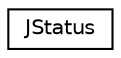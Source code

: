 digraph "Graphical Class Hierarchy"
{
  edge [fontname="Helvetica",fontsize="10",labelfontname="Helvetica",labelfontsize="10"];
  node [fontname="Helvetica",fontsize="10",shape=record];
  rankdir="LR";
  Node1 [label="JStatus",height=0.2,width=0.4,color="black", fillcolor="white", style="filled",URL="$class_j_status.html"];
}
